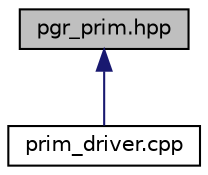 digraph "pgr_prim.hpp"
{
  edge [fontname="Helvetica",fontsize="10",labelfontname="Helvetica",labelfontsize="10"];
  node [fontname="Helvetica",fontsize="10",shape=record];
  Node42 [label="pgr_prim.hpp",height=0.2,width=0.4,color="black", fillcolor="grey75", style="filled", fontcolor="black"];
  Node42 -> Node43 [dir="back",color="midnightblue",fontsize="10",style="solid",fontname="Helvetica"];
  Node43 [label="prim_driver.cpp",height=0.2,width=0.4,color="black", fillcolor="white", style="filled",URL="$prim__driver_8cpp.html"];
}
